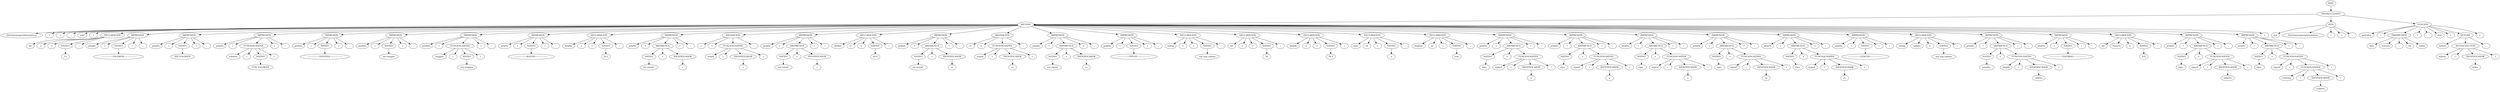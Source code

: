 digraph arbolAST{ 
      n0[label="RAIZ"];
      n1[label="INSTRUCCIONES"];
      n0 -> n1;n2[label="METODO"];
      n1 -> n2;n3[label="funcionesespecialesynativas"];
      n2 -> n3;n4[label="("];
      n2 -> n4;n5[label=")"];
      n2 -> n5;n6[label=":"];
      n2 -> n6;n7[label="void"];
      n2 -> n7;n8[label="{"];
      n2 -> n8;n9[label="DECLARACION"];
      n2 -> n9;n10[label="int"];
      n9 -> n10;n11[label="a"];
      n9 -> n11;n12[label="="];
      n9 -> n12;n13[label="NATIVO"];
      n9 -> n13;n14[label="15"];
      n13 -> n14;n15[label=";"];
      n9 -> n15;n16[label="IMPRESION"];
      n2 -> n16;n17[label="println"];
      n16 -> n17;n18[label="("];
      n16 -> n18;n19[label="NATIVO"];
      n16 -> n19;n20[label="------------------TOLOWER-------------------"];
      n19 -> n20;n21[label=")"];
      n16 -> n21;n22[label=";"];
      n16 -> n22;n23[label="IMPRESION"];
      n2 -> n23;n24[label="println"];
      n23 -> n24;n25[label="("];
      n23 -> n25;n26[label="NATIVO"];
      n23 -> n26;n27[label="SIN TOLOWER"];
      n26 -> n27;n28[label=")"];
      n23 -> n28;n29[label=";"];
      n23 -> n29;n30[label="IMPRESION"];
      n2 -> n30;n31[label="println"];
      n30 -> n31;n32[label="("];
      n30 -> n32;n33[label="FUNCION-NATIVA"];
      n30 -> n33;n34[label="tolower"];
      n33 -> n34;n35[label="("];
      n33 -> n35;n36[label="NATIVO"];
      n33 -> n36;n37[label="CON TOLOWER"];
      n36 -> n37;n38[label=")"];
      n33 -> n38;n39[label=")"];
      n30 -> n39;n40[label=";"];
      n30 -> n40;n41[label="IMPRESION"];
      n2 -> n41;n42[label="println"];
      n41 -> n42;n43[label="("];
      n41 -> n43;n44[label="NATIVO"];
      n41 -> n44;n45[label="------------------TOUPPER-------------------"];
      n44 -> n45;n46[label=")"];
      n41 -> n46;n47[label=";"];
      n41 -> n47;n48[label="IMPRESION"];
      n2 -> n48;n49[label="println"];
      n48 -> n49;n50[label="("];
      n48 -> n50;n51[label="NATIVO"];
      n48 -> n51;n52[label="sin toupper"];
      n51 -> n52;n53[label=")"];
      n48 -> n53;n54[label=";"];
      n48 -> n54;n55[label="IMPRESION"];
      n2 -> n55;n56[label="println"];
      n55 -> n56;n57[label="("];
      n55 -> n57;n58[label="FUNCION-NATIVA"];
      n55 -> n58;n59[label="toupper"];
      n58 -> n59;n60[label="("];
      n58 -> n60;n61[label="NATIVO"];
      n58 -> n61;n62[label="con toupper"];
      n61 -> n62;n63[label=")"];
      n58 -> n63;n64[label=")"];
      n55 -> n64;n65[label=";"];
      n55 -> n65;n66[label="IMPRESION"];
      n2 -> n66;n67[label="println"];
      n66 -> n67;n68[label="("];
      n66 -> n68;n69[label="NATIVO"];
      n66 -> n69;n70[label="------------------ROUND-------------------"];
      n69 -> n70;n71[label=")"];
      n66 -> n71;n72[label=";"];
      n66 -> n72;n73[label="DECLARACION"];
      n2 -> n73;n74[label="double"];
      n73 -> n74;n75[label="c"];
      n73 -> n75;n76[label="="];
      n73 -> n76;n77[label="NATIVO"];
      n73 -> n77;n78[label="26.5"];
      n77 -> n78;n79[label=";"];
      n73 -> n79;n80[label="IMPRESION"];
      n2 -> n80;n81[label="println"];
      n80 -> n81;n82[label="("];
      n80 -> n82;n83[label="ARITMETICA"];
      n80 -> n83;n84[label="NATIVO"];
      n83 -> n84;n85[label="sin round: "];
      n84 -> n85;n86[label="+"];
      n83 -> n86;n87[label="IDENTIFICADOR"];
      n83 -> n87;n88[label="c"];
      n87 -> n88;n89[label=")"];
      n80 -> n89;n90[label=";"];
      n80 -> n90;n91[label="ASIGNACION"];
      n2 -> n91;n92[label="c"];
      n91 -> n92;n93[label="="];
      n91 -> n93;n94[label="FUNCION-NATIVA"];
      n91 -> n94;n95[label="round"];
      n94 -> n95;n96[label="("];
      n94 -> n96;n97[label="IDENTIFICADOR"];
      n94 -> n97;n98[label="c"];
      n97 -> n98;n99[label=")"];
      n94 -> n99;n100[label=";"];
      n91 -> n100;n101[label="IMPRESION"];
      n2 -> n101;n102[label="println"];
      n101 -> n102;n103[label="("];
      n101 -> n103;n104[label="ARITMETICA"];
      n101 -> n104;n105[label="NATIVO"];
      n104 -> n105;n106[label="con round "];
      n105 -> n106;n107[label="+"];
      n104 -> n107;n108[label="IDENTIFICADOR"];
      n104 -> n108;n109[label="c"];
      n108 -> n109;n110[label=")"];
      n101 -> n110;n111[label=";"];
      n101 -> n111;n112[label="DECLARACION"];
      n2 -> n112;n113[label="double"];
      n112 -> n113;n114[label="cc"];
      n112 -> n114;n115[label="="];
      n112 -> n115;n116[label="NATIVO"];
      n112 -> n116;n117[label="26.4"];
      n116 -> n117;n118[label=";"];
      n112 -> n118;n119[label="IMPRESION"];
      n2 -> n119;n120[label="println"];
      n119 -> n120;n121[label="("];
      n119 -> n121;n122[label="ARITMETICA"];
      n119 -> n122;n123[label="NATIVO"];
      n122 -> n123;n124[label="sin round: "];
      n123 -> n124;n125[label="+"];
      n122 -> n125;n126[label="IDENTIFICADOR"];
      n122 -> n126;n127[label="cc"];
      n126 -> n127;n128[label=")"];
      n119 -> n128;n129[label=";"];
      n119 -> n129;n130[label="ASIGNACION"];
      n2 -> n130;n131[label="cc"];
      n130 -> n131;n132[label="="];
      n130 -> n132;n133[label="FUNCION-NATIVA"];
      n130 -> n133;n134[label="round"];
      n133 -> n134;n135[label="("];
      n133 -> n135;n136[label="IDENTIFICADOR"];
      n133 -> n136;n137[label="cc"];
      n136 -> n137;n138[label=")"];
      n133 -> n138;n139[label=";"];
      n130 -> n139;n140[label="IMPRESION"];
      n2 -> n140;n141[label="println"];
      n140 -> n141;n142[label="("];
      n140 -> n142;n143[label="ARITMETICA"];
      n140 -> n143;n144[label="NATIVO"];
      n143 -> n144;n145[label="con round "];
      n144 -> n145;n146[label="+"];
      n143 -> n146;n147[label="IDENTIFICADOR"];
      n143 -> n147;n148[label="cc"];
      n147 -> n148;n149[label=")"];
      n140 -> n149;n150[label=";"];
      n140 -> n150;n151[label="IMPRESION"];
      n2 -> n151;n152[label="println"];
      n151 -> n152;n153[label="("];
      n151 -> n153;n154[label="NATIVO"];
      n151 -> n154;n155[label="-----------------TYPEOF--------------------"];
      n154 -> n155;n156[label=")"];
      n151 -> n156;n157[label=";"];
      n151 -> n157;n158[label="DECLARACION"];
      n2 -> n158;n159[label="string"];
      n158 -> n159;n160[label="x"];
      n158 -> n160;n161[label="="];
      n158 -> n161;n162[label="NATIVO"];
      n158 -> n162;n163[label="soy una cadena"];
      n162 -> n163;n164[label=";"];
      n158 -> n164;n165[label="DECLARACION"];
      n2 -> n165;n166[label="int"];
      n165 -> n166;n167[label="y"];
      n165 -> n167;n168[label="="];
      n165 -> n168;n169[label="NATIVO"];
      n165 -> n169;n170[label="50"];
      n169 -> n170;n171[label=";"];
      n165 -> n171;n172[label="DECLARACION"];
      n2 -> n172;n173[label="double"];
      n172 -> n173;n174[label="z"];
      n172 -> n174;n175[label="="];
      n172 -> n175;n176[label="NATIVO"];
      n172 -> n176;n177[label="78.5"];
      n176 -> n177;n178[label=";"];
      n172 -> n178;n179[label="DECLARACION"];
      n2 -> n179;n180[label="char"];
      n179 -> n180;n181[label="xx"];
      n179 -> n181;n182[label="="];
      n179 -> n182;n183[label="NATIVO"];
      n179 -> n183;n184[label="a"];
      n183 -> n184;n185[label=";"];
      n179 -> n185;n186[label="DECLARACION"];
      n2 -> n186;n187[label="boolean"];
      n186 -> n187;n188[label="yy"];
      n186 -> n188;n189[label="="];
      n186 -> n189;n190[label="NATIVO"];
      n186 -> n190;n191[label="true"];
      n190 -> n191;n192[label=";"];
      n186 -> n192;n193[label="IMPRESION"];
      n2 -> n193;n194[label="println"];
      n193 -> n194;n195[label="("];
      n193 -> n195;n196[label="ARITMETICA"];
      n193 -> n196;n197[label="NATIVO"];
      n196 -> n197;n198[label="tipo: "];
      n197 -> n198;n199[label="+"];
      n196 -> n199;n200[label="FUNCION-NATIVA"];
      n196 -> n200;n201[label="typeof"];
      n200 -> n201;n202[label="("];
      n200 -> n202;n203[label="IDENTIFICADOR"];
      n200 -> n203;n204[label="x"];
      n203 -> n204;n205[label=")"];
      n200 -> n205;n206[label=")"];
      n193 -> n206;n207[label=";"];
      n193 -> n207;n208[label="IMPRESION"];
      n2 -> n208;n209[label="println"];
      n208 -> n209;n210[label="("];
      n208 -> n210;n211[label="ARITMETICA"];
      n208 -> n211;n212[label="NATIVO"];
      n211 -> n212;n213[label="tipo: "];
      n212 -> n213;n214[label="+"];
      n211 -> n214;n215[label="FUNCION-NATIVA"];
      n211 -> n215;n216[label="typeof"];
      n215 -> n216;n217[label="("];
      n215 -> n217;n218[label="IDENTIFICADOR"];
      n215 -> n218;n219[label="y"];
      n218 -> n219;n220[label=")"];
      n215 -> n220;n221[label=")"];
      n208 -> n221;n222[label=";"];
      n208 -> n222;n223[label="IMPRESION"];
      n2 -> n223;n224[label="println"];
      n223 -> n224;n225[label="("];
      n223 -> n225;n226[label="ARITMETICA"];
      n223 -> n226;n227[label="NATIVO"];
      n226 -> n227;n228[label="tipo: "];
      n227 -> n228;n229[label="+"];
      n226 -> n229;n230[label="FUNCION-NATIVA"];
      n226 -> n230;n231[label="typeof"];
      n230 -> n231;n232[label="("];
      n230 -> n232;n233[label="IDENTIFICADOR"];
      n230 -> n233;n234[label="z"];
      n233 -> n234;n235[label=")"];
      n230 -> n235;n236[label=")"];
      n223 -> n236;n237[label=";"];
      n223 -> n237;n238[label="IMPRESION"];
      n2 -> n238;n239[label="println"];
      n238 -> n239;n240[label="("];
      n238 -> n240;n241[label="ARITMETICA"];
      n238 -> n241;n242[label="NATIVO"];
      n241 -> n242;n243[label="tipo: "];
      n242 -> n243;n244[label="+"];
      n241 -> n244;n245[label="FUNCION-NATIVA"];
      n241 -> n245;n246[label="typeof"];
      n245 -> n246;n247[label="("];
      n245 -> n247;n248[label="IDENTIFICADOR"];
      n245 -> n248;n249[label="xx"];
      n248 -> n249;n250[label=")"];
      n245 -> n250;n251[label=")"];
      n238 -> n251;n252[label=";"];
      n238 -> n252;n253[label="IMPRESION"];
      n2 -> n253;n254[label="println"];
      n253 -> n254;n255[label="("];
      n253 -> n255;n256[label="ARITMETICA"];
      n253 -> n256;n257[label="NATIVO"];
      n256 -> n257;n258[label="tipo: "];
      n257 -> n258;n259[label="+"];
      n256 -> n259;n260[label="FUNCION-NATIVA"];
      n256 -> n260;n261[label="typeof"];
      n260 -> n261;n262[label="("];
      n260 -> n262;n263[label="IDENTIFICADOR"];
      n260 -> n263;n264[label="yy"];
      n263 -> n264;n265[label=")"];
      n260 -> n265;n266[label=")"];
      n253 -> n266;n267[label=";"];
      n253 -> n267;n268[label="IMPRESION"];
      n2 -> n268;n269[label="println"];
      n268 -> n269;n270[label="("];
      n268 -> n270;n271[label="NATIVO"];
      n268 -> n271;n272[label="------------------LENGTH-------------------"];
      n271 -> n272;n273[label=")"];
      n268 -> n273;n274[label=";"];
      n268 -> n274;n275[label="DECLARACION"];
      n2 -> n275;n276[label="string"];
      n275 -> n276;n277[label="cadena"];
      n275 -> n277;n278[label="="];
      n275 -> n278;n279[label="NATIVO"];
      n275 -> n279;n280[label="soy una cadena"];
      n279 -> n280;n281[label=";"];
      n275 -> n281;n282[label="IMPRESION"];
      n2 -> n282;n283[label="println"];
      n282 -> n283;n284[label="("];
      n282 -> n284;n285[label="ARITMETICA"];
      n282 -> n285;n286[label="NATIVO"];
      n285 -> n286;n287[label="tamaño: "];
      n286 -> n287;n288[label="+"];
      n285 -> n288;n289[label="FUNCION-NATIVA"];
      n285 -> n289;n290[label="length"];
      n289 -> n290;n291[label="("];
      n289 -> n291;n292[label="IDENTIFICADOR"];
      n289 -> n292;n293[label="cadena"];
      n292 -> n293;n294[label=")"];
      n289 -> n294;n295[label=")"];
      n282 -> n295;n296[label=";"];
      n282 -> n296;n297[label="IMPRESION"];
      n2 -> n297;n298[label="println"];
      n297 -> n298;n299[label="("];
      n297 -> n299;n300[label="NATIVO"];
      n297 -> n300;n301[label="------------------TOSTRING-------------------"];
      n300 -> n301;n302[label=")"];
      n297 -> n302;n303[label=";"];
      n297 -> n303;n304[label="DECLARACION"];
      n2 -> n304;n305[label="int"];
      n304 -> n305;n306[label="numero"];
      n304 -> n306;n307[label="="];
      n304 -> n307;n308[label="NATIVO"];
      n304 -> n308;n309[label="105"];
      n308 -> n309;n310[label=";"];
      n304 -> n310;n311[label="IMPRESION"];
      n2 -> n311;n312[label="println"];
      n311 -> n312;n313[label="("];
      n311 -> n313;n314[label="ARITMETICA"];
      n311 -> n314;n315[label="NATIVO"];
      n314 -> n315;n316[label="tipo: "];
      n315 -> n316;n317[label="+"];
      n314 -> n317;n318[label="FUNCION-NATIVA"];
      n314 -> n318;n319[label="typeof"];
      n318 -> n319;n320[label="("];
      n318 -> n320;n321[label="IDENTIFICADOR"];
      n318 -> n321;n322[label="numero"];
      n321 -> n322;n323[label=")"];
      n318 -> n323;n324[label=")"];
      n311 -> n324;n325[label=";"];
      n311 -> n325;n326[label="IMPRESION"];
      n2 -> n326;n327[label="println"];
      n326 -> n327;n328[label="("];
      n326 -> n328;n329[label="ARITMETICA"];
      n326 -> n329;n330[label="NATIVO"];
      n329 -> n330;n331[label="tipo: "];
      n330 -> n331;n332[label="+"];
      n329 -> n332;n333[label="FUNCION-NATIVA"];
      n329 -> n333;n334[label="typeof"];
      n333 -> n334;n335[label="("];
      n333 -> n335;n336[label="FUNCION-NATIVA"];
      n333 -> n336;n337[label="tostring"];
      n336 -> n337;n338[label="("];
      n336 -> n338;n339[label="IDENTIFICADOR"];
      n336 -> n339;n340[label="numero"];
      n339 -> n340;n341[label=")"];
      n336 -> n341;n342[label=")"];
      n333 -> n342;n343[label=")"];
      n326 -> n343;n344[label=";"];
      n326 -> n344;n345[label="}"];
      n2 -> n345;n346[label="RUN"];
      n1 -> n346;n347[label="run"];
      n346 -> n347;n348[label="funcionesespecialesynativas"];
      n346 -> n348;n349[label="("];
      n346 -> n349;n350[label=")"];
      n346 -> n350;n351[label=";"];
      n346 -> n351;n352[label="FUNCION"];
      n1 -> n352;n353[label="getvalue"];
      n352 -> n353;n354[label="("];
      n352 -> n354;n355[label="PARAMETROS"];
      n352 -> n355;n356[label="char"];
      n355 -> n356;n357[label="miLista"];
      n355 -> n357;n358[label=","];
      n355 -> n358;n359[label="int"];
      n355 -> n359;n360[label="index"];
      n355 -> n360;n361[label=")"];
      n352 -> n361;n362[label=":"];
      n352 -> n362;n363[label="char"];
      n352 -> n363;n364[label="{"];
      n352 -> n364;n365[label="RETURN"];
      n352 -> n365;n366[label="return"];
      n365 -> n366;n367[label="ACCESO-VECTOR"];
      n365 -> n367;n368[label="milista"];
      n367 -> n368;n369[label="["];
      n367 -> n369;n370[label="IDENTIFICADOR"];
      n367 -> n370;n371[label="index"];
      n370 -> n371;n372[label="]"];
      n367 -> n372;n373[label=";"];
      n365 -> n373;n374[label="}"];
      n352 -> n374;
    }